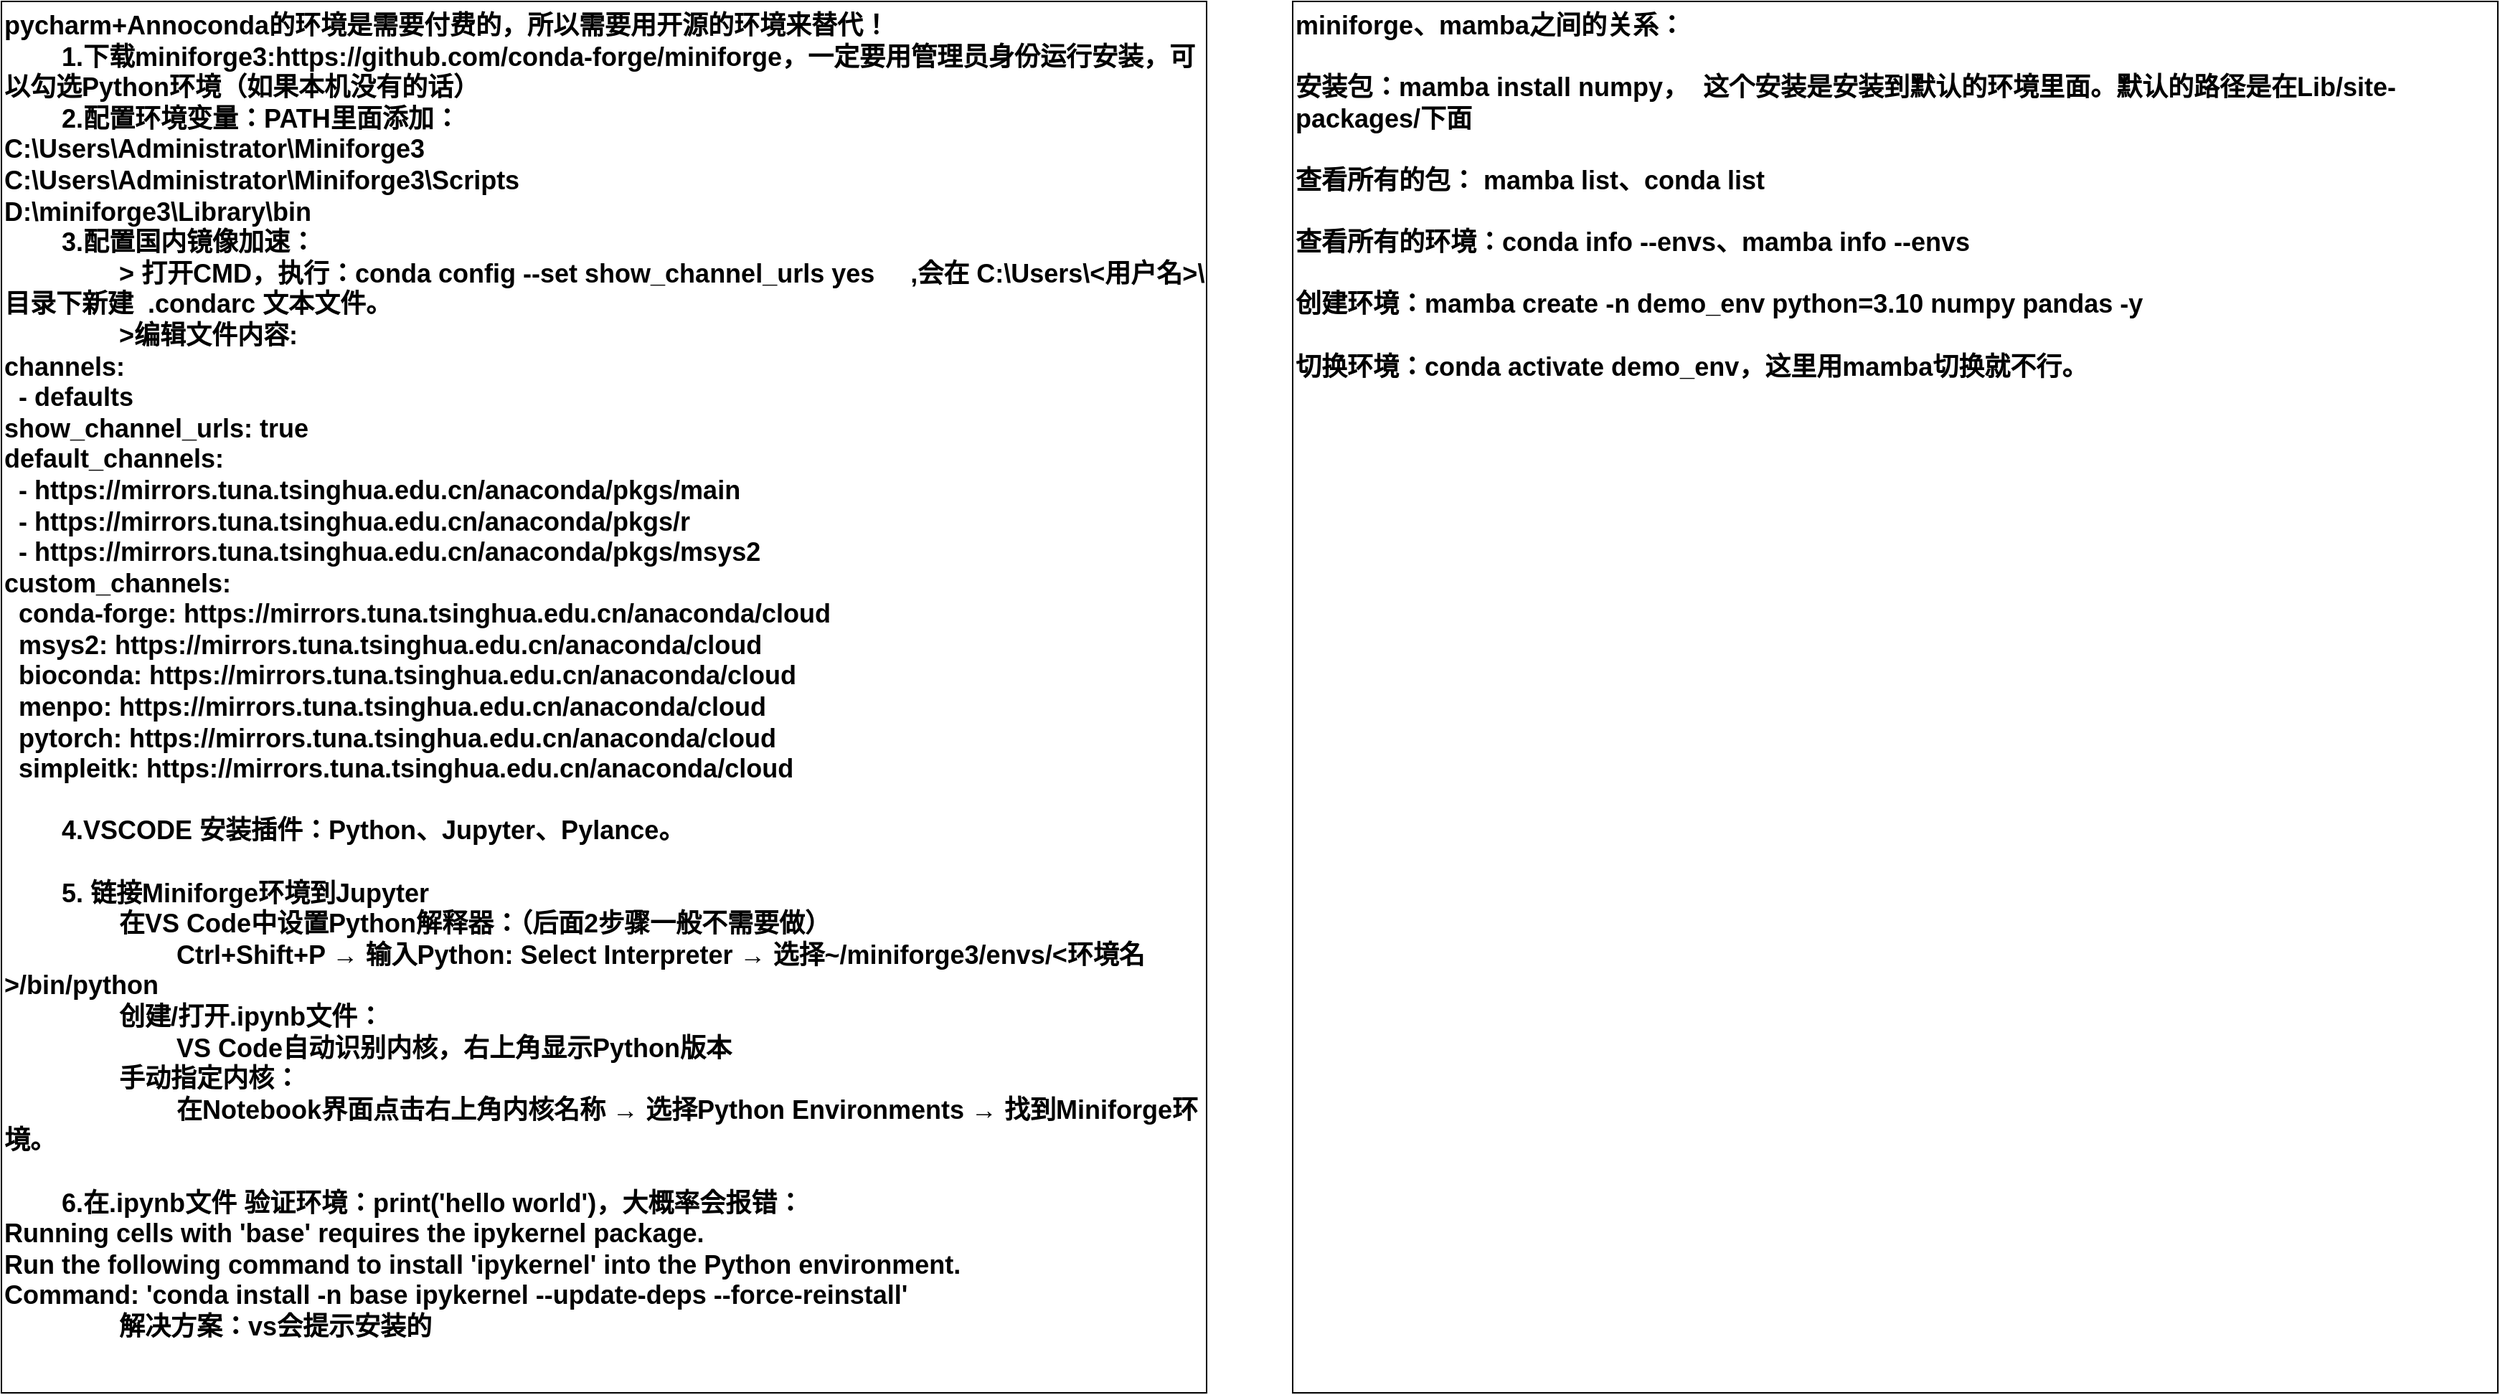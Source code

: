 <mxfile version="28.0.7">
  <diagram name="第 1 页" id="-z_h1L9Eok1Z4Fl1cJyK">
    <mxGraphModel dx="1720" dy="1133" grid="1" gridSize="10" guides="1" tooltips="1" connect="1" arrows="1" fold="1" page="1" pageScale="1" pageWidth="827" pageHeight="1169" math="0" shadow="0">
      <root>
        <mxCell id="0" />
        <mxCell id="1" parent="0" />
        <mxCell id="JKCHiYj2Trfzeixny6_3-1" value="pycharm+Annoconda的环境是需要付费的，所以需要用开源的环境来替代！&lt;div&gt;&lt;span style=&quot;white-space: pre;&quot;&gt;&#x9;&lt;/span&gt;1.下载&lt;span style=&quot;background-color: transparent; color: light-dark(rgb(0, 0, 0), rgb(255, 255, 255));&quot;&gt;miniforge3:&lt;/span&gt;&lt;span style=&quot;background-color: transparent; color: light-dark(rgb(0, 0, 0), rgb(255, 255, 255));&quot;&gt;https://github.com/conda-forge/miniforge，一定要用管理员身份运行安装，可以勾选Python环境（如果本机没有的话）&lt;/span&gt;&lt;/div&gt;&lt;div&gt;&lt;span style=&quot;background-color: transparent; color: light-dark(rgb(0, 0, 0), rgb(255, 255, 255));&quot;&gt;&lt;span style=&quot;white-space: pre;&quot;&gt;&#x9;&lt;/span&gt;2.配置环境变量：PATH里面添加：&lt;br&gt;&lt;/span&gt;&lt;/div&gt;&lt;div&gt;&lt;span style=&quot;background-color: transparent;&quot;&gt;&lt;div style=&quot;&quot;&gt;C:\Users\Administrator\Miniforge3&lt;/div&gt;&lt;div style=&quot;&quot;&gt;C:\Users\Administrator\Miniforge3\Scripts&lt;/div&gt;&lt;div style=&quot;&quot;&gt;D:\miniforge3\Library\bin&lt;/div&gt;&lt;/span&gt;&lt;/div&gt;&lt;div&gt;&lt;span style=&quot;background-color: transparent; color: light-dark(rgb(0, 0, 0), rgb(255, 255, 255));&quot;&gt;&lt;span style=&quot;white-space: pre;&quot;&gt;&#x9;&lt;/span&gt;3.&lt;/span&gt;&lt;span style=&quot;background-color: transparent;&quot;&gt;配置国内镜像加速​：&lt;/span&gt;&lt;span style=&quot;background-color: transparent; color: light-dark(rgb(0, 0, 0), rgb(255, 255, 255));&quot;&gt;&lt;br&gt;&lt;/span&gt;&lt;/div&gt;&lt;div&gt;&lt;span style=&quot;background-color: transparent;&quot;&gt;&lt;span style=&quot;white-space: pre;&quot;&gt;&#x9;&lt;/span&gt;&lt;span style=&quot;white-space: pre;&quot;&gt;&#x9;&lt;/span&gt;&amp;gt; 打开CMD，执行：&lt;/span&gt;&lt;span style=&quot;background-color: transparent;&quot;&gt;conda config --set show_channel_urls yes&amp;nbsp; &amp;nbsp; &amp;nbsp;,会&lt;/span&gt;&lt;span style=&quot;background-color: transparent;&quot;&gt;在 C:\Users\&amp;lt;用户名&amp;gt;\ 目录下新建&amp;nbsp; .condarc 文本文件。&lt;/span&gt;&lt;span style=&quot;background-color: transparent;&quot;&gt;&lt;br&gt;&lt;/span&gt;&lt;/div&gt;&lt;div&gt;&lt;span style=&quot;background-color: transparent;&quot;&gt;&lt;span style=&quot;white-space: pre;&quot;&gt;&#x9;&lt;/span&gt;&lt;span style=&quot;white-space: pre;&quot;&gt;&#x9;&lt;/span&gt;&amp;gt;&lt;/span&gt;&lt;span style=&quot;background-color: transparent;&quot;&gt;编辑文件内容​:&lt;/span&gt;&lt;span style=&quot;background-color: transparent;&quot;&gt;&lt;br&gt;&lt;/span&gt;&lt;/div&gt;&lt;div&gt;&lt;span style=&quot;background-color: transparent;&quot;&gt;&lt;div&gt;channels:&lt;/div&gt;&lt;div&gt;&amp;nbsp; - defaults&lt;/div&gt;&lt;div&gt;show_channel_urls: true&lt;/div&gt;&lt;div&gt;default_channels:&lt;/div&gt;&lt;div&gt;&amp;nbsp; - https://mirrors.tuna.tsinghua.edu.cn/anaconda/pkgs/main&lt;/div&gt;&lt;div&gt;&amp;nbsp; - https://mirrors.tuna.tsinghua.edu.cn/anaconda/pkgs/r&lt;/div&gt;&lt;div&gt;&amp;nbsp; - https://mirrors.tuna.tsinghua.edu.cn/anaconda/pkgs/msys2&lt;/div&gt;&lt;div&gt;custom_channels:&lt;/div&gt;&lt;div&gt;&amp;nbsp; conda-forge: https://mirrors.tuna.tsinghua.edu.cn/anaconda/cloud&lt;/div&gt;&lt;div&gt;&amp;nbsp; msys2: https://mirrors.tuna.tsinghua.edu.cn/anaconda/cloud&lt;/div&gt;&lt;div&gt;&amp;nbsp; bioconda: https://mirrors.tuna.tsinghua.edu.cn/anaconda/cloud&lt;/div&gt;&lt;div&gt;&amp;nbsp; menpo: https://mirrors.tuna.tsinghua.edu.cn/anaconda/cloud&lt;/div&gt;&lt;div&gt;&amp;nbsp; pytorch: https://mirrors.tuna.tsinghua.edu.cn/anaconda/cloud&lt;/div&gt;&lt;div&gt;&amp;nbsp; simpleitk: https://mirrors.tuna.tsinghua.edu.cn/anaconda/cloud&lt;/div&gt;&lt;div&gt;&lt;span style=&quot;white-space: pre;&quot;&gt;&#x9;&lt;/span&gt;&lt;br&gt;&lt;/div&gt;&lt;div&gt;&lt;span style=&quot;white-space: pre;&quot;&gt;&#x9;&lt;/span&gt;4.VSCODE 安装插件：Python、Jupyter、Pylance。&lt;/div&gt;&lt;div&gt;&lt;br&gt;&lt;/div&gt;&lt;div&gt;&lt;span style=&quot;white-space: pre;&quot;&gt;&#x9;&lt;/span&gt;5&lt;span style=&quot;background-color: transparent;&quot;&gt;. 链接Miniforge环境到Jupyter​​&lt;br&gt;​​&lt;span style=&quot;white-space: pre;&quot;&gt;&#x9;&lt;/span&gt;&lt;span style=&quot;white-space: pre;&quot;&gt;&#x9;&lt;/span&gt;在VS Code中设置Python解释器​​：（后面2步骤一般不需要做）&lt;br&gt;&lt;span style=&quot;white-space: pre;&quot;&gt;&#x9;&lt;/span&gt;&lt;span style=&quot;white-space: pre;&quot;&gt;&#x9;&lt;/span&gt;&lt;span style=&quot;white-space: pre;&quot;&gt;&#x9;&lt;/span&gt;Ctrl+Shift+P → 输入Python: Select Interpreter → 选择~/miniforge3/envs/&amp;lt;环境名&amp;gt;/bin/python&lt;br&gt;​​&lt;span style=&quot;white-space: pre;&quot;&gt;&#x9;&lt;/span&gt;&lt;span style=&quot;white-space: pre;&quot;&gt;&#x9;&lt;/span&gt;创建/打开.ipynb文件​​：&lt;br&gt;&lt;span style=&quot;white-space: pre;&quot;&gt;&#x9;&lt;/span&gt;&lt;span style=&quot;white-space: pre;&quot;&gt;&#x9;&lt;span style=&quot;white-space: pre;&quot;&gt;&#x9;&lt;/span&gt;&lt;/span&gt;VS Code自动识别内核，右上角显示Python版本&lt;br&gt;​​&lt;span style=&quot;white-space: pre;&quot;&gt;&#x9;&lt;/span&gt;&lt;span style=&quot;white-space: pre;&quot;&gt;&#x9;&lt;/span&gt;手动指定内核​​：&lt;br&gt;&lt;span style=&quot;white-space: pre;&quot;&gt;&#x9;&lt;/span&gt;&lt;span style=&quot;white-space: pre;&quot;&gt;&#x9;&lt;/span&gt;&lt;span style=&quot;white-space: pre;&quot;&gt;&#x9;&lt;/span&gt;在Notebook界面点击右上角内核名称 → 选择Python Environments → 找到Miniforge环境。&lt;/span&gt;&lt;br&gt;&lt;/div&gt;&lt;div&gt;&lt;span style=&quot;background-color: transparent;&quot;&gt;&lt;br&gt;&lt;/span&gt;&lt;/div&gt;&lt;div&gt;&lt;span style=&quot;background-color: transparent;&quot;&gt;&lt;span style=&quot;white-space: pre;&quot;&gt;&#x9;&lt;/span&gt;6.在&lt;/span&gt;&lt;span style=&quot;background-color: transparent; color: light-dark(rgb(0, 0, 0), rgb(255, 255, 255));&quot;&gt;.ipynb文件​​ 验证环境：print(&#39;hello world&#39;)，大概率会报错：&lt;/span&gt;&lt;span style=&quot;background-color: transparent;&quot;&gt;&lt;br&gt;&lt;/span&gt;&lt;/div&gt;&lt;div&gt;&lt;span style=&quot;background-color: transparent;&quot;&gt;&lt;div style=&quot;&quot;&gt;Running cells with &#39;base&#39; requires the ipykernel package.&lt;/div&gt;&lt;div style=&quot;&quot;&gt;Run the following command to install &#39;ipykernel&#39; into the Python environment.&amp;nbsp;&lt;/div&gt;&lt;div style=&quot;&quot;&gt;Command: &#39;conda install -n base ipykernel --update-deps --force-reinstall&#39;&lt;/div&gt;&lt;div style=&quot;&quot;&gt;&lt;span style=&quot;white-space: pre;&quot;&gt;&#x9;&lt;/span&gt;&lt;span style=&quot;white-space: pre;&quot;&gt;&#x9;&lt;/span&gt;解决方案：vs会提示安装的&lt;br&gt;&lt;/div&gt;&lt;/span&gt;&lt;/div&gt;&lt;/span&gt;&lt;/div&gt;" style="rounded=0;whiteSpace=wrap;html=1;fontSize=18;fontStyle=1;align=left;verticalAlign=top;" parent="1" vertex="1">
          <mxGeometry x="30" y="140" width="840" height="970" as="geometry" />
        </mxCell>
        <mxCell id="Qsk3mVU9jfrbpFbwcujo-1" value="&lt;span style=&quot;background-color: transparent;&quot;&gt;&lt;span style=&quot;background-color: transparent;&quot;&gt;&lt;div style=&quot;&quot;&gt;miniforge、mamba之间的关系：&lt;/div&gt;&lt;div style=&quot;&quot;&gt;&lt;br&gt;&lt;/div&gt;&lt;div style=&quot;&quot;&gt;安装包：mamba install numpy，&amp;nbsp; 这个安装是安装到默认的环境里面。默认的路径是在Lib/site-packages/下面&lt;/div&gt;&lt;div style=&quot;&quot;&gt;&lt;br&gt;&lt;/div&gt;&lt;div style=&quot;&quot;&gt;查看所有的包： mamba list、conda list&lt;/div&gt;&lt;div style=&quot;&quot;&gt;&lt;br&gt;&lt;/div&gt;&lt;div style=&quot;&quot;&gt;查看所有的环境：conda info --envs、mamba info --envs&lt;/div&gt;&lt;div style=&quot;&quot;&gt;&lt;br&gt;&lt;/div&gt;&lt;div style=&quot;&quot;&gt;创建环境：mamba create -n demo_env python=3.10 numpy pandas -y&lt;/div&gt;&lt;div style=&quot;&quot;&gt;&lt;br&gt;&lt;/div&gt;&lt;div style=&quot;&quot;&gt;切换环境：conda activate demo_env，这里用mamba切换就不行。&lt;/div&gt;&lt;/span&gt;&lt;/span&gt;" style="rounded=0;whiteSpace=wrap;html=1;fontSize=18;fontStyle=1;align=left;verticalAlign=top;" vertex="1" parent="1">
          <mxGeometry x="930" y="140" width="840" height="970" as="geometry" />
        </mxCell>
      </root>
    </mxGraphModel>
  </diagram>
</mxfile>
